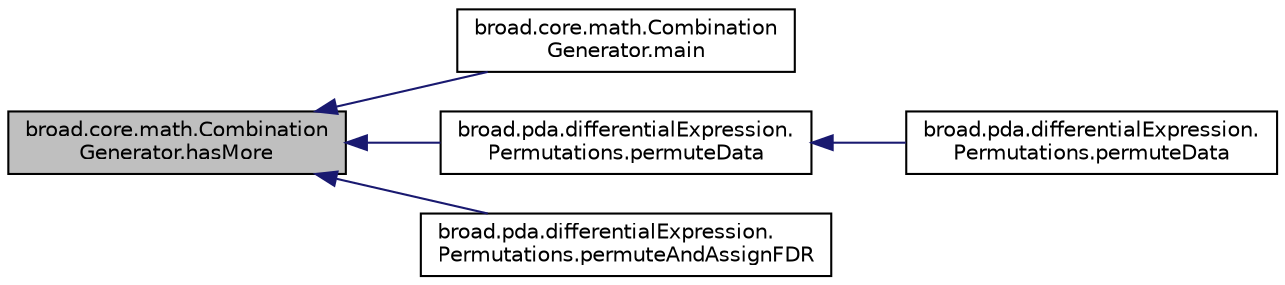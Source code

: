 digraph "broad.core.math.CombinationGenerator.hasMore"
{
  edge [fontname="Helvetica",fontsize="10",labelfontname="Helvetica",labelfontsize="10"];
  node [fontname="Helvetica",fontsize="10",shape=record];
  rankdir="LR";
  Node1 [label="broad.core.math.Combination\lGenerator.hasMore",height=0.2,width=0.4,color="black", fillcolor="grey75", style="filled" fontcolor="black"];
  Node1 -> Node2 [dir="back",color="midnightblue",fontsize="10",style="solid"];
  Node2 [label="broad.core.math.Combination\lGenerator.main",height=0.2,width=0.4,color="black", fillcolor="white", style="filled",URL="$classbroad_1_1core_1_1math_1_1_combination_generator.html#aac6651a64c2fc56baeae84f078fb6232"];
  Node1 -> Node3 [dir="back",color="midnightblue",fontsize="10",style="solid"];
  Node3 [label="broad.pda.differentialExpression.\lPermutations.permuteData",height=0.2,width=0.4,color="black", fillcolor="white", style="filled",URL="$classbroad_1_1pda_1_1differential_expression_1_1_permutations.html#ac99e261f56cb729d9208933d54b39a40"];
  Node3 -> Node4 [dir="back",color="midnightblue",fontsize="10",style="solid"];
  Node4 [label="broad.pda.differentialExpression.\lPermutations.permuteData",height=0.2,width=0.4,color="black", fillcolor="white", style="filled",URL="$classbroad_1_1pda_1_1differential_expression_1_1_permutations.html#a79850601ff62b23552cf42488a7b63ec"];
  Node1 -> Node5 [dir="back",color="midnightblue",fontsize="10",style="solid"];
  Node5 [label="broad.pda.differentialExpression.\lPermutations.permuteAndAssignFDR",height=0.2,width=0.4,color="black", fillcolor="white", style="filled",URL="$classbroad_1_1pda_1_1differential_expression_1_1_permutations.html#ad9e1986c26b196672579075bd1e3b53f"];
}
